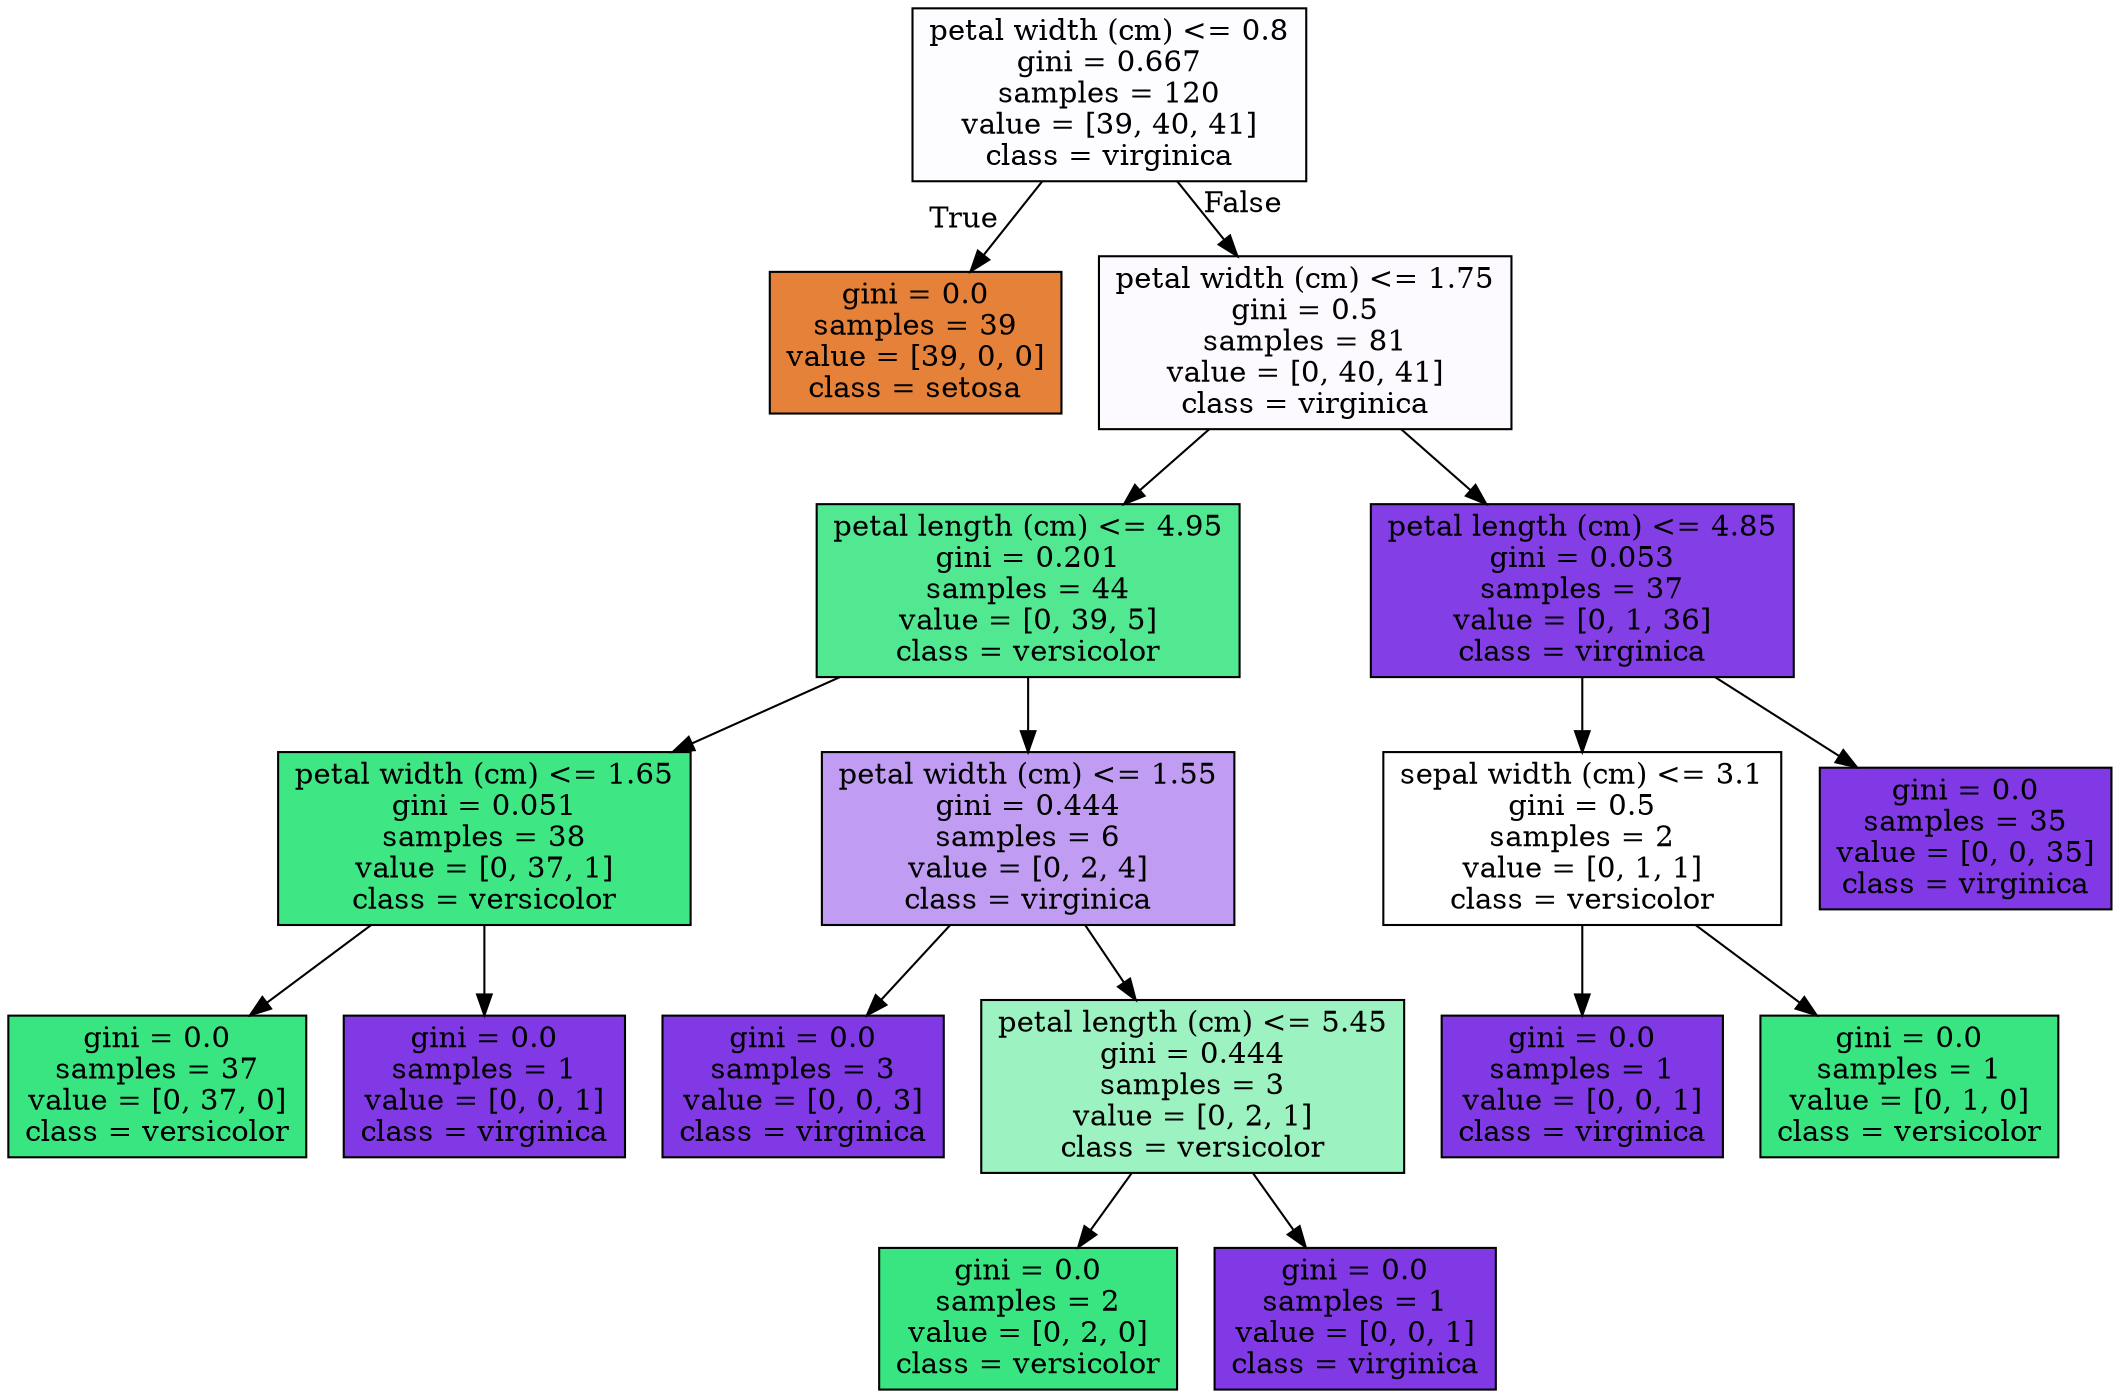 digraph Tree {
node [shape=box, style="filled", color="black"] ;
0 [label="petal width (cm) <= 0.8\ngini = 0.667\nsamples = 120\nvalue = [39, 40, 41]\nclass = virginica", fillcolor="#fdfdff"] ;
1 [label="gini = 0.0\nsamples = 39\nvalue = [39, 0, 0]\nclass = setosa", fillcolor="#e58139"] ;
0 -> 1 [labeldistance=2.5, labelangle=45, headlabel="True"] ;
2 [label="petal width (cm) <= 1.75\ngini = 0.5\nsamples = 81\nvalue = [0, 40, 41]\nclass = virginica", fillcolor="#fcfafe"] ;
0 -> 2 [labeldistance=2.5, labelangle=-45, headlabel="False"] ;
3 [label="petal length (cm) <= 4.95\ngini = 0.201\nsamples = 44\nvalue = [0, 39, 5]\nclass = versicolor", fillcolor="#52e891"] ;
2 -> 3 ;
4 [label="petal width (cm) <= 1.65\ngini = 0.051\nsamples = 38\nvalue = [0, 37, 1]\nclass = versicolor", fillcolor="#3ee684"] ;
3 -> 4 ;
5 [label="gini = 0.0\nsamples = 37\nvalue = [0, 37, 0]\nclass = versicolor", fillcolor="#39e581"] ;
4 -> 5 ;
6 [label="gini = 0.0\nsamples = 1\nvalue = [0, 0, 1]\nclass = virginica", fillcolor="#8139e5"] ;
4 -> 6 ;
7 [label="petal width (cm) <= 1.55\ngini = 0.444\nsamples = 6\nvalue = [0, 2, 4]\nclass = virginica", fillcolor="#c09cf2"] ;
3 -> 7 ;
8 [label="gini = 0.0\nsamples = 3\nvalue = [0, 0, 3]\nclass = virginica", fillcolor="#8139e5"] ;
7 -> 8 ;
9 [label="petal length (cm) <= 5.45\ngini = 0.444\nsamples = 3\nvalue = [0, 2, 1]\nclass = versicolor", fillcolor="#9cf2c0"] ;
7 -> 9 ;
10 [label="gini = 0.0\nsamples = 2\nvalue = [0, 2, 0]\nclass = versicolor", fillcolor="#39e581"] ;
9 -> 10 ;
11 [label="gini = 0.0\nsamples = 1\nvalue = [0, 0, 1]\nclass = virginica", fillcolor="#8139e5"] ;
9 -> 11 ;
12 [label="petal length (cm) <= 4.85\ngini = 0.053\nsamples = 37\nvalue = [0, 1, 36]\nclass = virginica", fillcolor="#843ee6"] ;
2 -> 12 ;
13 [label="sepal width (cm) <= 3.1\ngini = 0.5\nsamples = 2\nvalue = [0, 1, 1]\nclass = versicolor", fillcolor="#ffffff"] ;
12 -> 13 ;
14 [label="gini = 0.0\nsamples = 1\nvalue = [0, 0, 1]\nclass = virginica", fillcolor="#8139e5"] ;
13 -> 14 ;
15 [label="gini = 0.0\nsamples = 1\nvalue = [0, 1, 0]\nclass = versicolor", fillcolor="#39e581"] ;
13 -> 15 ;
16 [label="gini = 0.0\nsamples = 35\nvalue = [0, 0, 35]\nclass = virginica", fillcolor="#8139e5"] ;
12 -> 16 ;
}
